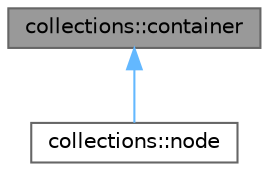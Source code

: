 digraph "collections::container"
{
 // LATEX_PDF_SIZE
  bgcolor="transparent";
  edge [fontname=Helvetica,fontsize=10,labelfontname=Helvetica,labelfontsize=10];
  node [fontname=Helvetica,fontsize=10,shape=box,height=0.2,width=0.4];
  Node1 [label="collections::container",height=0.2,width=0.4,color="gray40", fillcolor="grey60", style="filled", fontcolor="black",tooltip="A container type allowing storage of any Fortran type."];
  Node1 -> Node2 [dir="back",color="steelblue1",style="solid"];
  Node2 [label="collections::node",height=0.2,width=0.4,color="gray40", fillcolor="white", style="filled",URL="$structcollections_1_1node.html",tooltip="A node in a linked list container."];
}
